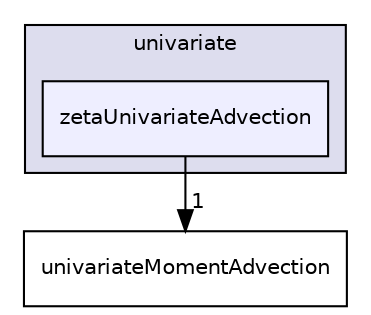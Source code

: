 digraph "zetaUnivariateAdvection" {
  bgcolor=transparent;
  compound=true
  node [ fontsize="10", fontname="Helvetica"];
  edge [ labelfontsize="10", labelfontname="Helvetica"];
  subgraph clusterdir_af11b54554cd4f9c9ebe900113381b5f {
    graph [ bgcolor="#ddddee", pencolor="black", label="univariate" fontname="Helvetica", fontsize="10", URL="dir_af11b54554cd4f9c9ebe900113381b5f.html"]
  dir_99613ae2d14dd60843a6e708e9723eaa [shape=box, label="zetaUnivariateAdvection", style="filled", fillcolor="#eeeeff", pencolor="black", URL="dir_99613ae2d14dd60843a6e708e9723eaa.html"];
  }
  dir_c923319fbe6924ebcc3caa361e79cb75 [shape=box label="univariateMomentAdvection" URL="dir_c923319fbe6924ebcc3caa361e79cb75.html"];
  dir_99613ae2d14dd60843a6e708e9723eaa->dir_c923319fbe6924ebcc3caa361e79cb75 [headlabel="1", labeldistance=1.5 headhref="dir_000391_000261.html"];
}
